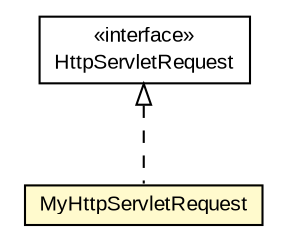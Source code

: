 #!/usr/local/bin/dot
#
# Class diagram 
# Generated by UMLGraph version R5_6-24-gf6e263 (http://www.umlgraph.org/)
#

digraph G {
	edge [fontname="arial",fontsize=10,labelfontname="arial",labelfontsize=10];
	node [fontname="arial",fontsize=10,shape=plaintext];
	nodesep=0.25;
	ranksep=0.5;
	// org.miloss.fgsms.test.MyHttpServletRequest
	c804239 [label=<<table title="org.miloss.fgsms.test.MyHttpServletRequest" border="0" cellborder="1" cellspacing="0" cellpadding="2" port="p" bgcolor="lemonChiffon" href="./MyHttpServletRequest.html">
		<tr><td><table border="0" cellspacing="0" cellpadding="1">
<tr><td align="center" balign="center"> MyHttpServletRequest </td></tr>
		</table></td></tr>
		</table>>, URL="./MyHttpServletRequest.html", fontname="arial", fontcolor="black", fontsize=10.0];
	//org.miloss.fgsms.test.MyHttpServletRequest implements javax.servlet.http.HttpServletRequest
	c804427:p -> c804239:p [dir=back,arrowtail=empty,style=dashed];
	// javax.servlet.http.HttpServletRequest
	c804427 [label=<<table title="javax.servlet.http.HttpServletRequest" border="0" cellborder="1" cellspacing="0" cellpadding="2" port="p" href="http://java.sun.com/j2se/1.4.2/docs/api/javax/servlet/http/HttpServletRequest.html">
		<tr><td><table border="0" cellspacing="0" cellpadding="1">
<tr><td align="center" balign="center"> &#171;interface&#187; </td></tr>
<tr><td align="center" balign="center"> HttpServletRequest </td></tr>
		</table></td></tr>
		</table>>, URL="http://java.sun.com/j2se/1.4.2/docs/api/javax/servlet/http/HttpServletRequest.html", fontname="arial", fontcolor="black", fontsize=10.0];
}

